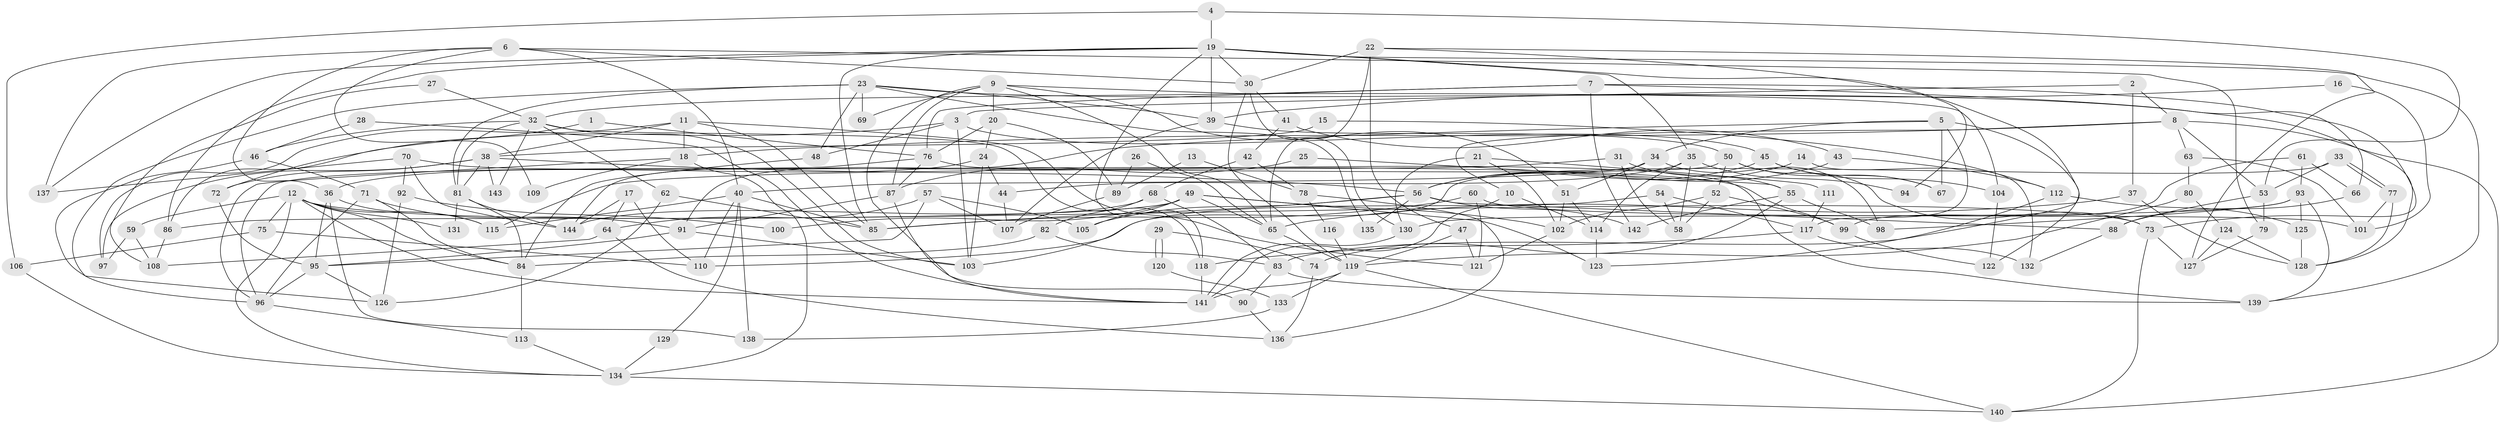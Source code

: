 // Generated by graph-tools (version 1.1) at 2025/02/03/09/25 03:02:15]
// undirected, 144 vertices, 288 edges
graph export_dot {
graph [start="1"]
  node [color=gray90,style=filled];
  1;
  2;
  3;
  4;
  5;
  6;
  7;
  8;
  9;
  10;
  11;
  12;
  13;
  14;
  15;
  16;
  17;
  18;
  19;
  20;
  21;
  22;
  23;
  24;
  25;
  26;
  27;
  28;
  29;
  30;
  31;
  32;
  33;
  34;
  35;
  36;
  37;
  38;
  39;
  40;
  41;
  42;
  43;
  44;
  45;
  46;
  47;
  48;
  49;
  50;
  51;
  52;
  53;
  54;
  55;
  56;
  57;
  58;
  59;
  60;
  61;
  62;
  63;
  64;
  65;
  66;
  67;
  68;
  69;
  70;
  71;
  72;
  73;
  74;
  75;
  76;
  77;
  78;
  79;
  80;
  81;
  82;
  83;
  84;
  85;
  86;
  87;
  88;
  89;
  90;
  91;
  92;
  93;
  94;
  95;
  96;
  97;
  98;
  99;
  100;
  101;
  102;
  103;
  104;
  105;
  106;
  107;
  108;
  109;
  110;
  111;
  112;
  113;
  114;
  115;
  116;
  117;
  118;
  119;
  120;
  121;
  122;
  123;
  124;
  125;
  126;
  127;
  128;
  129;
  130;
  131;
  132;
  133;
  134;
  135;
  136;
  137;
  138;
  139;
  140;
  141;
  142;
  143;
  144;
  1 -- 76;
  1 -- 72;
  2 -- 8;
  2 -- 3;
  2 -- 37;
  3 -- 103;
  3 -- 48;
  3 -- 45;
  3 -- 86;
  4 -- 19;
  4 -- 53;
  4 -- 106;
  5 -- 122;
  5 -- 67;
  5 -- 34;
  5 -- 91;
  5 -- 117;
  6 -- 137;
  6 -- 40;
  6 -- 30;
  6 -- 36;
  6 -- 79;
  6 -- 109;
  7 -- 76;
  7 -- 32;
  7 -- 66;
  7 -- 73;
  7 -- 142;
  8 -- 18;
  8 -- 140;
  8 -- 10;
  8 -- 53;
  8 -- 63;
  9 -- 87;
  9 -- 65;
  9 -- 20;
  9 -- 51;
  9 -- 69;
  9 -- 90;
  9 -- 104;
  10 -- 114;
  10 -- 141;
  11 -- 121;
  11 -- 38;
  11 -- 18;
  11 -- 85;
  11 -- 97;
  12 -- 75;
  12 -- 84;
  12 -- 59;
  12 -- 73;
  12 -- 115;
  12 -- 131;
  12 -- 134;
  12 -- 141;
  13 -- 89;
  13 -- 78;
  14 -- 56;
  14 -- 132;
  15 -- 112;
  15 -- 38;
  16 -- 39;
  16 -- 101;
  17 -- 64;
  17 -- 144;
  17 -- 110;
  18 -- 134;
  18 -- 96;
  18 -- 109;
  19 -- 139;
  19 -- 118;
  19 -- 30;
  19 -- 35;
  19 -- 39;
  19 -- 83;
  19 -- 85;
  19 -- 86;
  19 -- 137;
  20 -- 24;
  20 -- 76;
  20 -- 89;
  21 -- 102;
  21 -- 130;
  21 -- 111;
  22 -- 65;
  22 -- 30;
  22 -- 47;
  22 -- 94;
  22 -- 127;
  23 -- 126;
  23 -- 81;
  23 -- 39;
  23 -- 48;
  23 -- 69;
  23 -- 128;
  23 -- 135;
  24 -- 36;
  24 -- 103;
  24 -- 44;
  25 -- 87;
  25 -- 55;
  26 -- 65;
  26 -- 89;
  27 -- 108;
  27 -- 32;
  28 -- 46;
  28 -- 141;
  29 -- 74;
  29 -- 120;
  29 -- 120;
  30 -- 41;
  30 -- 119;
  30 -- 130;
  31 -- 115;
  31 -- 55;
  31 -- 58;
  32 -- 46;
  32 -- 103;
  32 -- 62;
  32 -- 81;
  32 -- 118;
  32 -- 143;
  33 -- 53;
  33 -- 77;
  33 -- 77;
  33 -- 103;
  34 -- 51;
  34 -- 40;
  34 -- 98;
  35 -- 58;
  35 -- 44;
  35 -- 94;
  35 -- 114;
  36 -- 115;
  36 -- 95;
  36 -- 138;
  37 -- 128;
  37 -- 65;
  38 -- 81;
  38 -- 56;
  38 -- 72;
  38 -- 97;
  38 -- 143;
  39 -- 50;
  39 -- 107;
  40 -- 85;
  40 -- 110;
  40 -- 115;
  40 -- 129;
  40 -- 138;
  41 -- 43;
  41 -- 42;
  42 -- 68;
  42 -- 78;
  43 -- 56;
  43 -- 112;
  44 -- 107;
  45 -- 56;
  45 -- 67;
  45 -- 104;
  46 -- 96;
  46 -- 71;
  47 -- 119;
  47 -- 121;
  48 -- 84;
  49 -- 86;
  49 -- 65;
  49 -- 100;
  49 -- 102;
  49 -- 105;
  49 -- 123;
  50 -- 73;
  50 -- 52;
  50 -- 67;
  50 -- 96;
  51 -- 102;
  51 -- 114;
  52 -- 58;
  52 -- 99;
  52 -- 102;
  53 -- 79;
  53 -- 88;
  54 -- 110;
  54 -- 117;
  54 -- 58;
  55 -- 142;
  55 -- 98;
  55 -- 74;
  56 -- 85;
  56 -- 105;
  56 -- 88;
  56 -- 135;
  56 -- 142;
  57 -- 95;
  57 -- 107;
  57 -- 64;
  57 -- 105;
  59 -- 97;
  59 -- 108;
  60 -- 121;
  60 -- 85;
  60 -- 101;
  61 -- 93;
  61 -- 66;
  61 -- 99;
  62 -- 85;
  62 -- 126;
  63 -- 80;
  63 -- 101;
  64 -- 108;
  64 -- 136;
  65 -- 119;
  66 -- 88;
  68 -- 83;
  68 -- 144;
  68 -- 82;
  70 -- 99;
  70 -- 144;
  70 -- 92;
  70 -- 137;
  71 -- 91;
  71 -- 96;
  71 -- 84;
  72 -- 95;
  73 -- 127;
  73 -- 140;
  74 -- 136;
  75 -- 106;
  75 -- 110;
  76 -- 87;
  76 -- 139;
  76 -- 144;
  77 -- 101;
  77 -- 128;
  78 -- 136;
  78 -- 116;
  79 -- 127;
  80 -- 124;
  80 -- 119;
  81 -- 84;
  81 -- 131;
  81 -- 144;
  82 -- 84;
  82 -- 83;
  83 -- 90;
  83 -- 139;
  84 -- 113;
  86 -- 108;
  87 -- 141;
  87 -- 91;
  88 -- 132;
  89 -- 107;
  90 -- 136;
  91 -- 95;
  91 -- 103;
  92 -- 126;
  92 -- 100;
  93 -- 139;
  93 -- 130;
  93 -- 98;
  93 -- 125;
  95 -- 96;
  95 -- 126;
  96 -- 113;
  99 -- 122;
  102 -- 121;
  104 -- 122;
  106 -- 134;
  111 -- 117;
  112 -- 123;
  112 -- 125;
  113 -- 134;
  114 -- 123;
  116 -- 119;
  117 -- 118;
  117 -- 132;
  118 -- 141;
  119 -- 141;
  119 -- 133;
  119 -- 140;
  120 -- 133;
  124 -- 127;
  124 -- 128;
  125 -- 128;
  129 -- 134;
  130 -- 141;
  133 -- 138;
  134 -- 140;
}
